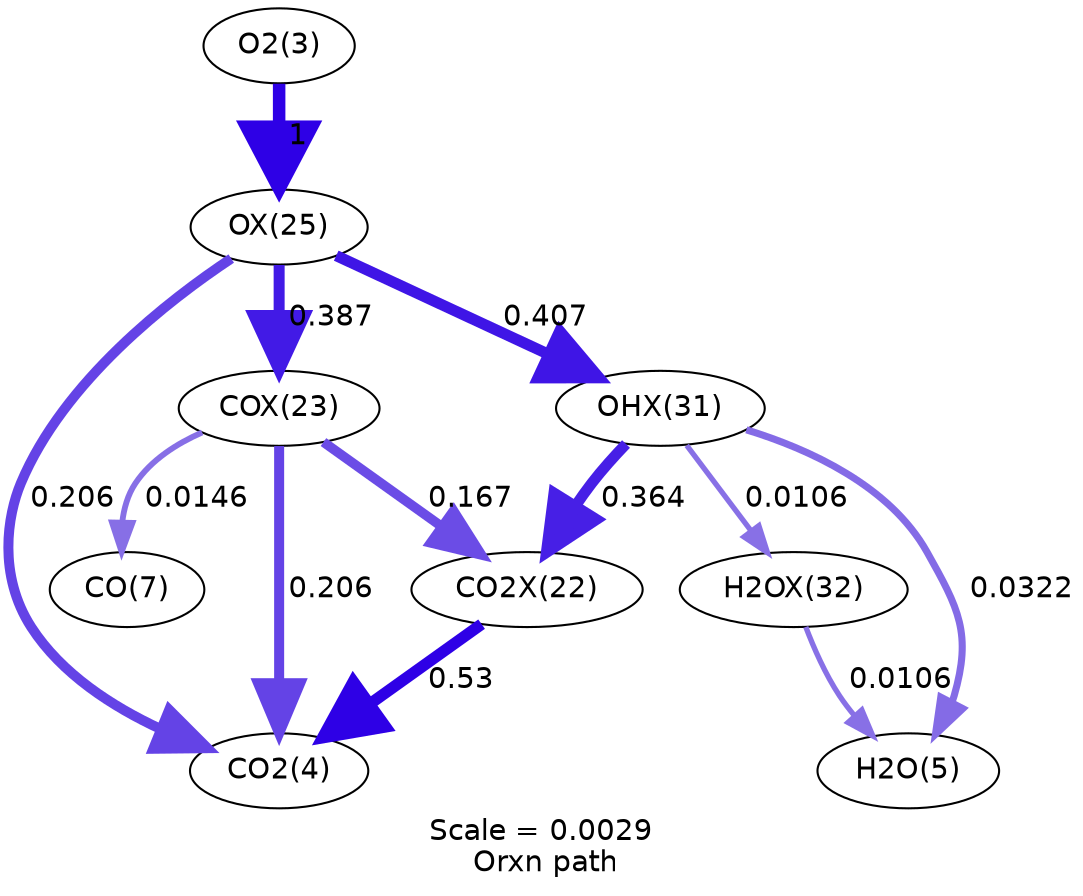digraph reaction_paths {
center=1;
s2 -> s25[fontname="Helvetica", penwidth=5.52, arrowsize=2.76, color="0.7, 1.03, 0.9"
, label=" 0.53"];
s3 -> s25[fontname="Helvetica", penwidth=4.81, arrowsize=2.4, color="0.7, 0.706, 0.9"
, label=" 0.206"];
s5 -> s25[fontname="Helvetica", penwidth=4.81, arrowsize=2.4, color="0.7, 0.706, 0.9"
, label=" 0.206"];
s3 -> s2[fontname="Helvetica", penwidth=4.65, arrowsize=2.32, color="0.7, 0.667, 0.9"
, label=" 0.167"];
s11 -> s2[fontname="Helvetica", penwidth=5.24, arrowsize=2.62, color="0.7, 0.864, 0.9"
, label=" 0.364"];
s3 -> s28[fontname="Helvetica", penwidth=2.81, arrowsize=1.4, color="0.7, 0.515, 0.9"
, label=" 0.0146"];
s5 -> s3[fontname="Helvetica", penwidth=5.28, arrowsize=2.64, color="0.7, 0.887, 0.9"
, label=" 0.387"];
s24 -> s5[fontname="Helvetica", penwidth=6, arrowsize=3, color="0.7, 1.5, 0.9"
, label=" 1"];
s5 -> s11[fontname="Helvetica", penwidth=5.32, arrowsize=2.66, color="0.7, 0.907, 0.9"
, label=" 0.407"];
s11 -> s12[fontname="Helvetica", penwidth=2.57, arrowsize=1.28, color="0.7, 0.511, 0.9"
, label=" 0.0106"];
s11 -> s26[fontname="Helvetica", penwidth=3.41, arrowsize=1.7, color="0.7, 0.532, 0.9"
, label=" 0.0322"];
s12 -> s26[fontname="Helvetica", penwidth=2.57, arrowsize=1.28, color="0.7, 0.511, 0.9"
, label=" 0.0106"];
s2 [ fontname="Helvetica", label="CO2X(22)"];
s3 [ fontname="Helvetica", label="COX(23)"];
s5 [ fontname="Helvetica", label="OX(25)"];
s11 [ fontname="Helvetica", label="OHX(31)"];
s12 [ fontname="Helvetica", label="H2OX(32)"];
s24 [ fontname="Helvetica", label="O2(3)"];
s25 [ fontname="Helvetica", label="CO2(4)"];
s26 [ fontname="Helvetica", label="H2O(5)"];
s28 [ fontname="Helvetica", label="CO(7)"];
 label = "Scale = 0.0029\l Orxn path";
 fontname = "Helvetica";
}
